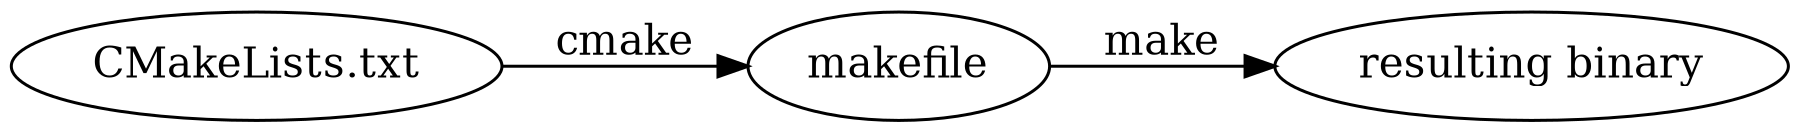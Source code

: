 digraph{
  rankdir=LR;
  graph [ size="12!" ];
  a -> b [label="cmake"];
  b -> c [label="make"];
  a[label="CMakeLists.txt"];
  b[label="makefile"];
  c[label="resulting binary"];
}

